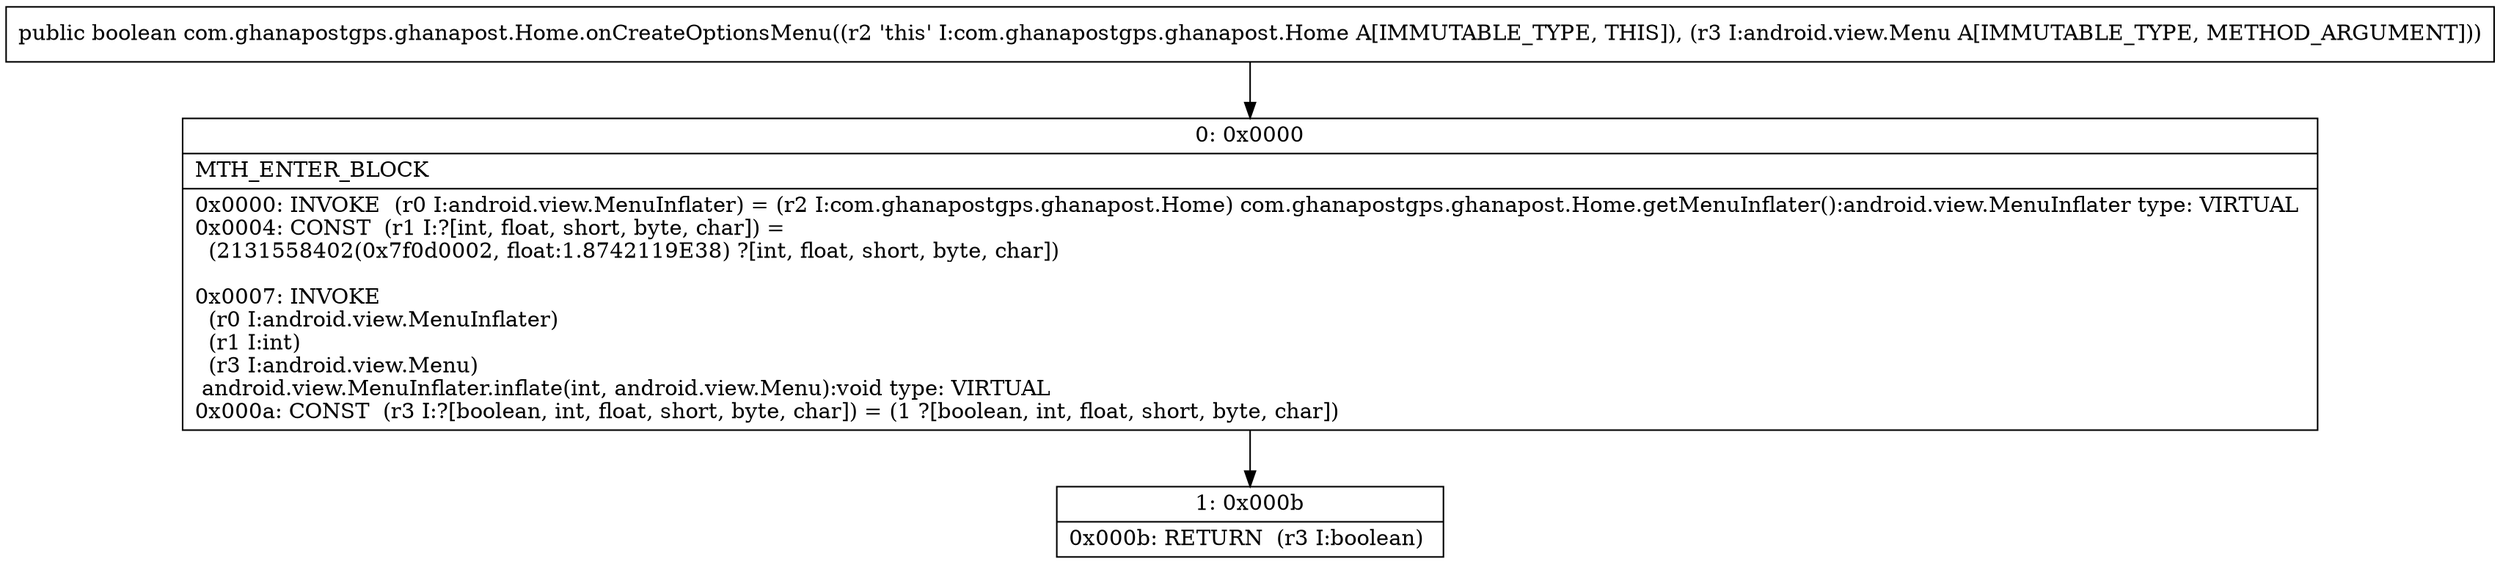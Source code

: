 digraph "CFG forcom.ghanapostgps.ghanapost.Home.onCreateOptionsMenu(Landroid\/view\/Menu;)Z" {
Node_0 [shape=record,label="{0\:\ 0x0000|MTH_ENTER_BLOCK\l|0x0000: INVOKE  (r0 I:android.view.MenuInflater) = (r2 I:com.ghanapostgps.ghanapost.Home) com.ghanapostgps.ghanapost.Home.getMenuInflater():android.view.MenuInflater type: VIRTUAL \l0x0004: CONST  (r1 I:?[int, float, short, byte, char]) = \l  (2131558402(0x7f0d0002, float:1.8742119E38) ?[int, float, short, byte, char])\l \l0x0007: INVOKE  \l  (r0 I:android.view.MenuInflater)\l  (r1 I:int)\l  (r3 I:android.view.Menu)\l android.view.MenuInflater.inflate(int, android.view.Menu):void type: VIRTUAL \l0x000a: CONST  (r3 I:?[boolean, int, float, short, byte, char]) = (1 ?[boolean, int, float, short, byte, char]) \l}"];
Node_1 [shape=record,label="{1\:\ 0x000b|0x000b: RETURN  (r3 I:boolean) \l}"];
MethodNode[shape=record,label="{public boolean com.ghanapostgps.ghanapost.Home.onCreateOptionsMenu((r2 'this' I:com.ghanapostgps.ghanapost.Home A[IMMUTABLE_TYPE, THIS]), (r3 I:android.view.Menu A[IMMUTABLE_TYPE, METHOD_ARGUMENT])) }"];
MethodNode -> Node_0;
Node_0 -> Node_1;
}

